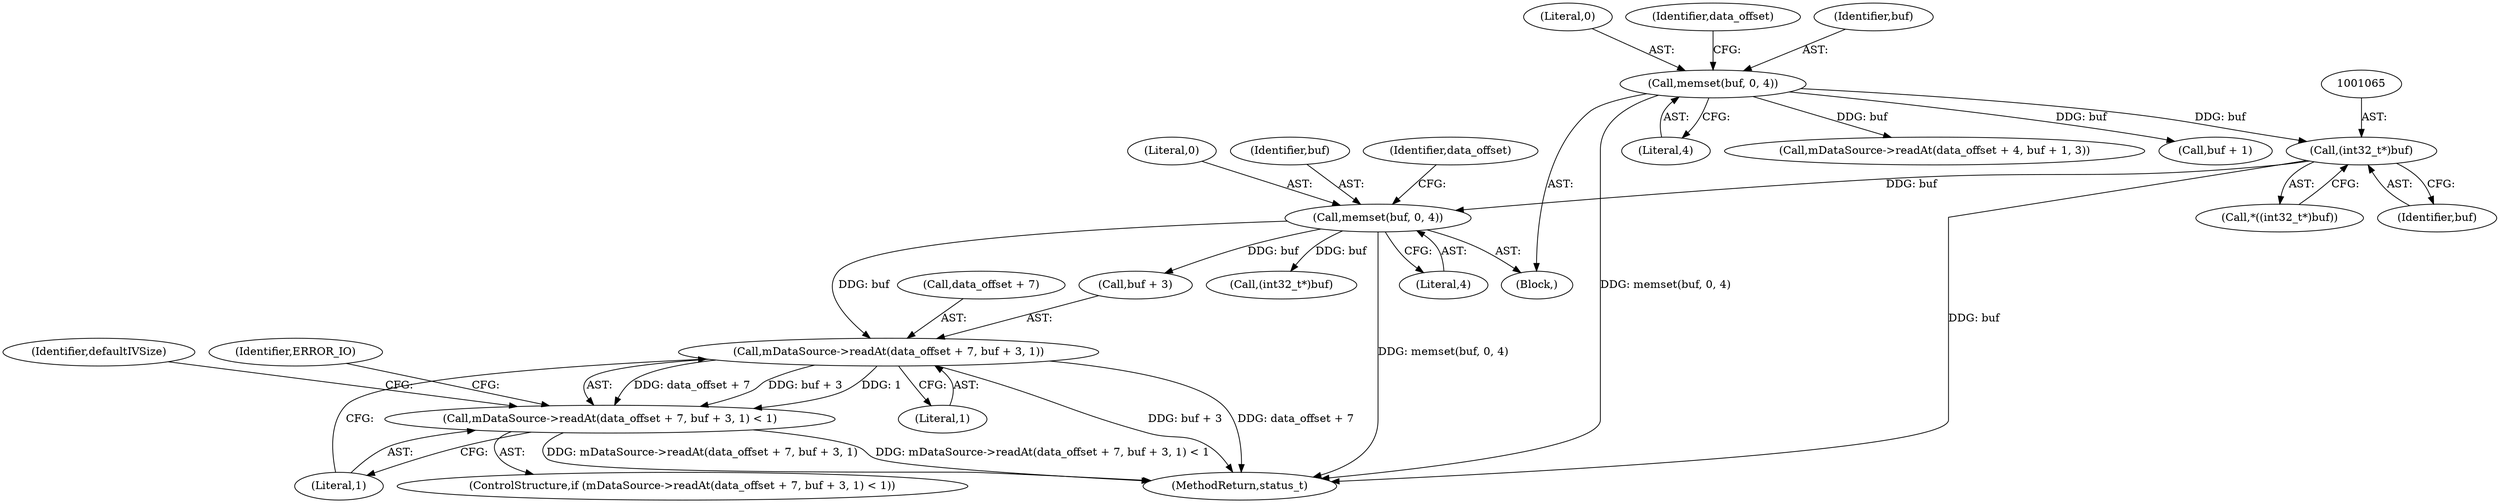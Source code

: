digraph "0_Android_8a3a2f6ea7defe1a81bb32b3c9f3537f84749b9d@API" {
"1001080" [label="(Call,mDataSource->readAt(data_offset + 7, buf + 3, 1))"];
"1001074" [label="(Call,memset(buf, 0, 4))"];
"1001064" [label="(Call,(int32_t*)buf)"];
"1001041" [label="(Call,memset(buf, 0, 4))"];
"1001079" [label="(Call,mDataSource->readAt(data_offset + 7, buf + 3, 1) < 1)"];
"1001078" [label="(ControlStructure,if (mDataSource->readAt(data_offset + 7, buf + 3, 1) < 1))"];
"1001043" [label="(Literal,0)"];
"1001081" [label="(Call,data_offset + 7)"];
"1001049" [label="(Identifier,data_offset)"];
"1001088" [label="(Literal,1)"];
"1001042" [label="(Identifier,buf)"];
"1001097" [label="(Call,(int32_t*)buf)"];
"1001044" [label="(Literal,4)"];
"1001094" [label="(Identifier,defaultIVSize)"];
"1001074" [label="(Call,memset(buf, 0, 4))"];
"1001076" [label="(Literal,0)"];
"1001064" [label="(Call,(int32_t*)buf)"];
"1001079" [label="(Call,mDataSource->readAt(data_offset + 7, buf + 3, 1) < 1)"];
"1001047" [label="(Call,mDataSource->readAt(data_offset + 4, buf + 1, 3))"];
"1001066" [label="(Identifier,buf)"];
"1003923" [label="(MethodReturn,status_t)"];
"1001087" [label="(Literal,1)"];
"1001080" [label="(Call,mDataSource->readAt(data_offset + 7, buf + 3, 1))"];
"1001075" [label="(Identifier,buf)"];
"1001028" [label="(Block,)"];
"1001091" [label="(Identifier,ERROR_IO)"];
"1001041" [label="(Call,memset(buf, 0, 4))"];
"1001077" [label="(Literal,4)"];
"1001063" [label="(Call,*((int32_t*)buf))"];
"1001051" [label="(Call,buf + 1)"];
"1001084" [label="(Call,buf + 3)"];
"1001082" [label="(Identifier,data_offset)"];
"1001080" -> "1001079"  [label="AST: "];
"1001080" -> "1001087"  [label="CFG: "];
"1001081" -> "1001080"  [label="AST: "];
"1001084" -> "1001080"  [label="AST: "];
"1001087" -> "1001080"  [label="AST: "];
"1001088" -> "1001080"  [label="CFG: "];
"1001080" -> "1003923"  [label="DDG: buf + 3"];
"1001080" -> "1003923"  [label="DDG: data_offset + 7"];
"1001080" -> "1001079"  [label="DDG: data_offset + 7"];
"1001080" -> "1001079"  [label="DDG: buf + 3"];
"1001080" -> "1001079"  [label="DDG: 1"];
"1001074" -> "1001080"  [label="DDG: buf"];
"1001074" -> "1001028"  [label="AST: "];
"1001074" -> "1001077"  [label="CFG: "];
"1001075" -> "1001074"  [label="AST: "];
"1001076" -> "1001074"  [label="AST: "];
"1001077" -> "1001074"  [label="AST: "];
"1001082" -> "1001074"  [label="CFG: "];
"1001074" -> "1003923"  [label="DDG: memset(buf, 0, 4)"];
"1001064" -> "1001074"  [label="DDG: buf"];
"1001074" -> "1001084"  [label="DDG: buf"];
"1001074" -> "1001097"  [label="DDG: buf"];
"1001064" -> "1001063"  [label="AST: "];
"1001064" -> "1001066"  [label="CFG: "];
"1001065" -> "1001064"  [label="AST: "];
"1001066" -> "1001064"  [label="AST: "];
"1001063" -> "1001064"  [label="CFG: "];
"1001064" -> "1003923"  [label="DDG: buf"];
"1001041" -> "1001064"  [label="DDG: buf"];
"1001041" -> "1001028"  [label="AST: "];
"1001041" -> "1001044"  [label="CFG: "];
"1001042" -> "1001041"  [label="AST: "];
"1001043" -> "1001041"  [label="AST: "];
"1001044" -> "1001041"  [label="AST: "];
"1001049" -> "1001041"  [label="CFG: "];
"1001041" -> "1003923"  [label="DDG: memset(buf, 0, 4)"];
"1001041" -> "1001047"  [label="DDG: buf"];
"1001041" -> "1001051"  [label="DDG: buf"];
"1001079" -> "1001078"  [label="AST: "];
"1001079" -> "1001088"  [label="CFG: "];
"1001088" -> "1001079"  [label="AST: "];
"1001091" -> "1001079"  [label="CFG: "];
"1001094" -> "1001079"  [label="CFG: "];
"1001079" -> "1003923"  [label="DDG: mDataSource->readAt(data_offset + 7, buf + 3, 1)"];
"1001079" -> "1003923"  [label="DDG: mDataSource->readAt(data_offset + 7, buf + 3, 1) < 1"];
}
